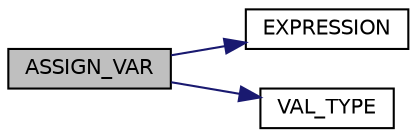 digraph "ASSIGN_VAR"
{
 // LATEX_PDF_SIZE
  edge [fontname="Helvetica",fontsize="10",labelfontname="Helvetica",labelfontsize="10"];
  node [fontname="Helvetica",fontsize="10",shape=record];
  rankdir="LR";
  Node1 [label="ASSIGN_VAR",height=0.2,width=0.4,color="black", fillcolor="grey75", style="filled", fontcolor="black",tooltip="Processes assigning expresions to the variable."];
  Node1 -> Node2 [color="midnightblue",fontsize="10",style="solid",fontname="Helvetica"];
  Node2 [label="EXPRESSION",height=0.2,width=0.4,color="black", fillcolor="white", style="filled",URL="$syntactic__analysis_8c.html#a38b7a13b9a5926c2c4b6af62cec86f85",tooltip="Function for processing another argument which is in queue."];
  Node1 -> Node3 [color="midnightblue",fontsize="10",style="solid",fontname="Helvetica"];
  Node3 [label="VAL_TYPE",height=0.2,width=0.4,color="black", fillcolor="white", style="filled",URL="$syntactic__analysis_8c.html#aaef2bee27144c07c175bb36e4c28af9d",tooltip="Function for verifaction enabled data types (DATA TYPES)"];
}

